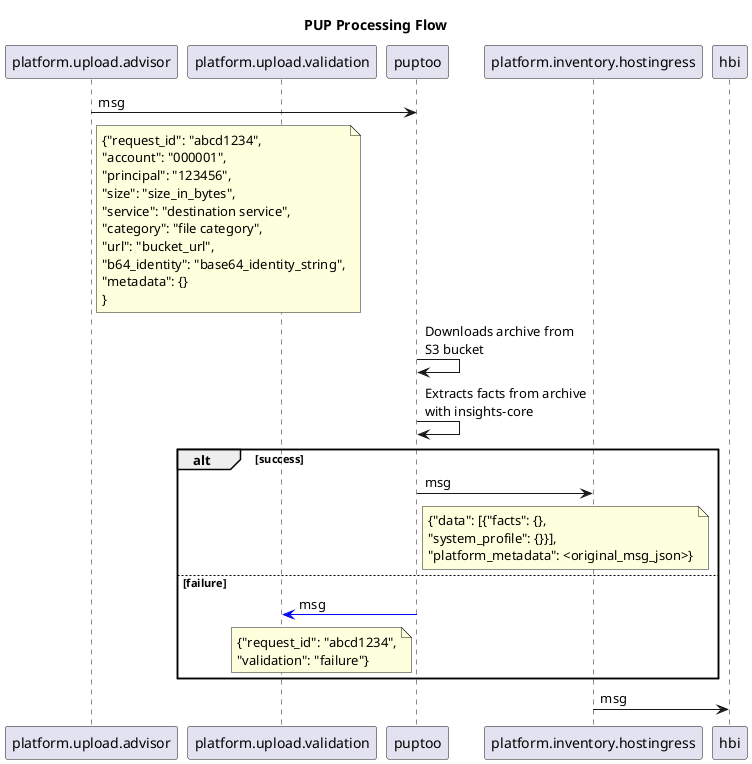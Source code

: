 @startuml
title PUP Processing Flow
participant platform.upload.advisor
participant platform.upload.validation
participant puptoo
participant platform.inventory.hostingress
participant hbi
platform.upload.advisor->puptoo: msg
Note right of platform.upload.advisor: {"request_id": "abcd1234",\n"account": "000001",\n"principal": "123456",\n"size": "size_in_bytes",\n"service": "destination service",\n"category": "file category",\n"url": "bucket_url",\n"b64_identity": "base64_identity_string",\n"metadata": {}\n}
puptoo->puptoo: Downloads archive from\nS3 bucket
puptoo->puptoo: Extracts facts from archive\nwith insights-core
alt success
    puptoo->platform.inventory.hostingress: msg
    Note right of puptoo: {"data": [{"facts": {},\n"system_profile": {}}],\n"platform_metadata": <original_msg_json>}
else failure
    puptoo[#0000FF]->platform.upload.validation: msg
    Note left of puptoo: {"request_id": "abcd1234",\n"validation": "failure"}
end
platform.inventory.hostingress->hbi: msg
@enduml